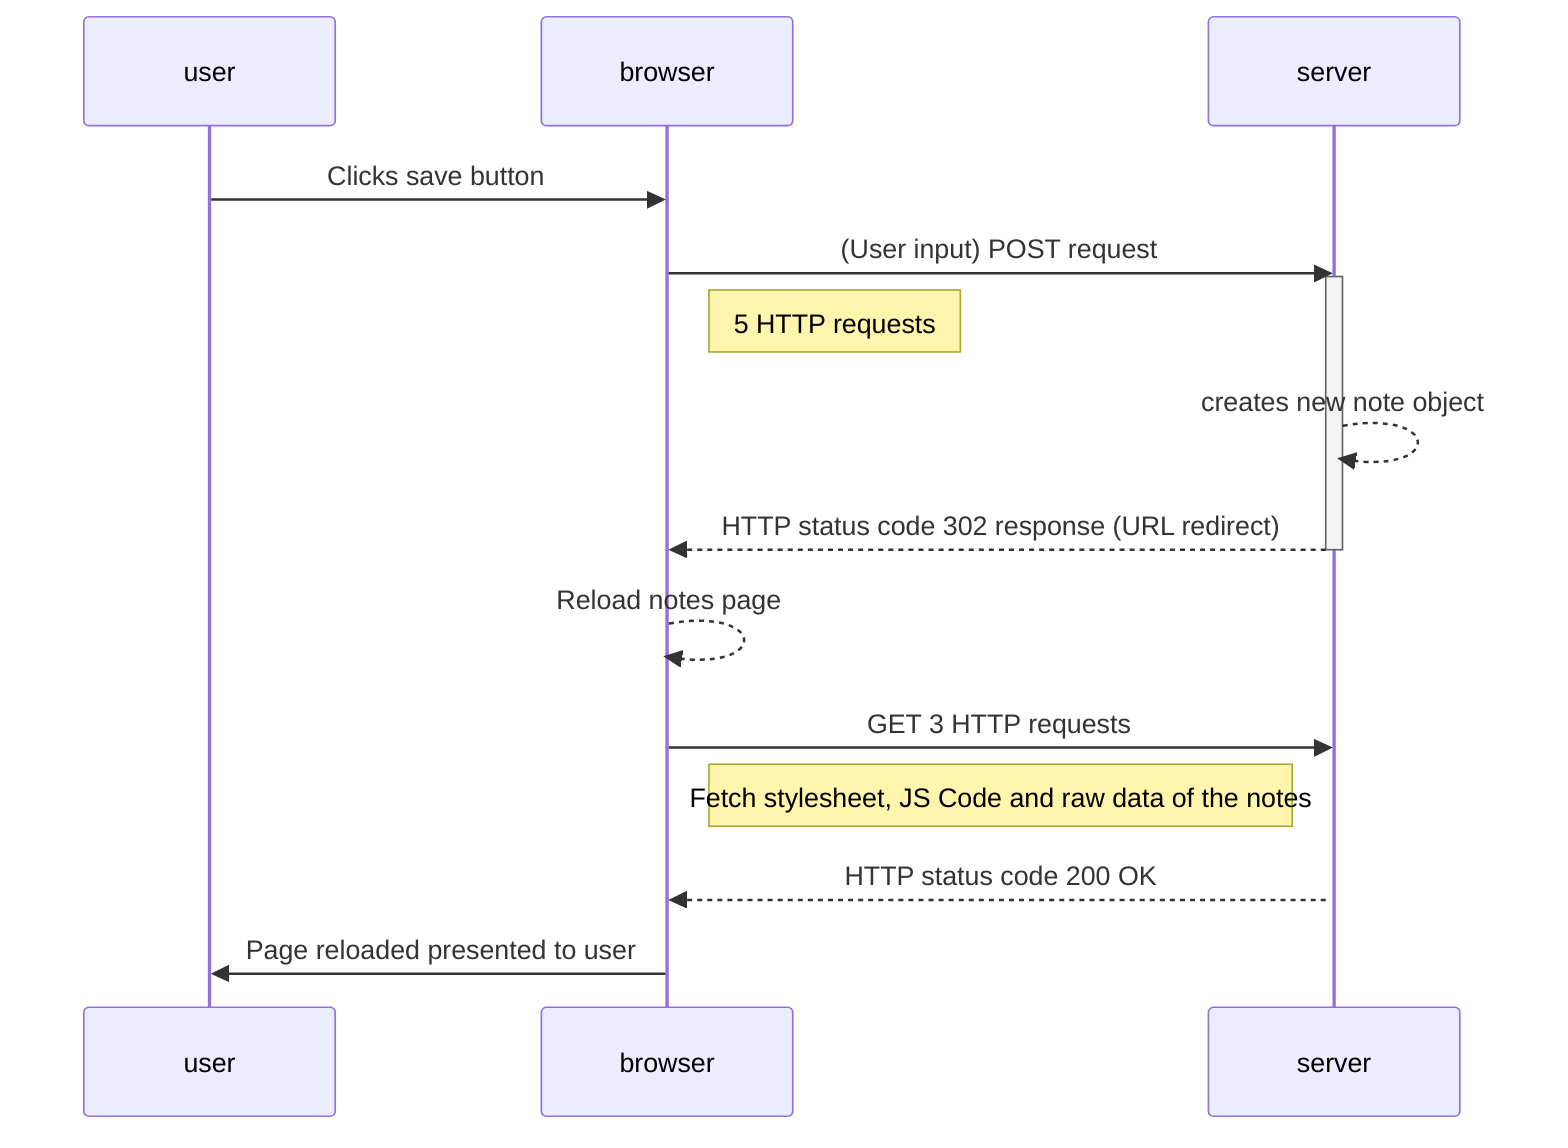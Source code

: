 sequenceDiagram
participant user
participant browser
participant server

user ->>browser: Clicks save button
browser ->>server: (User input) POST request
activate server
Note right of browser: 5 HTTP requests
server -->>server: creates new note object
server -->>browser: HTTP status code 302 response (URL redirect)
deactivate server
browser -->>browser: Reload notes page
browser ->>server: GET 3 HTTP requests
activate server
Note right of browser: Fetch stylesheet, JS Code and raw data of the notes
server -->>browser: HTTP status code 200 OK
browser ->>user: Page reloaded presented to user